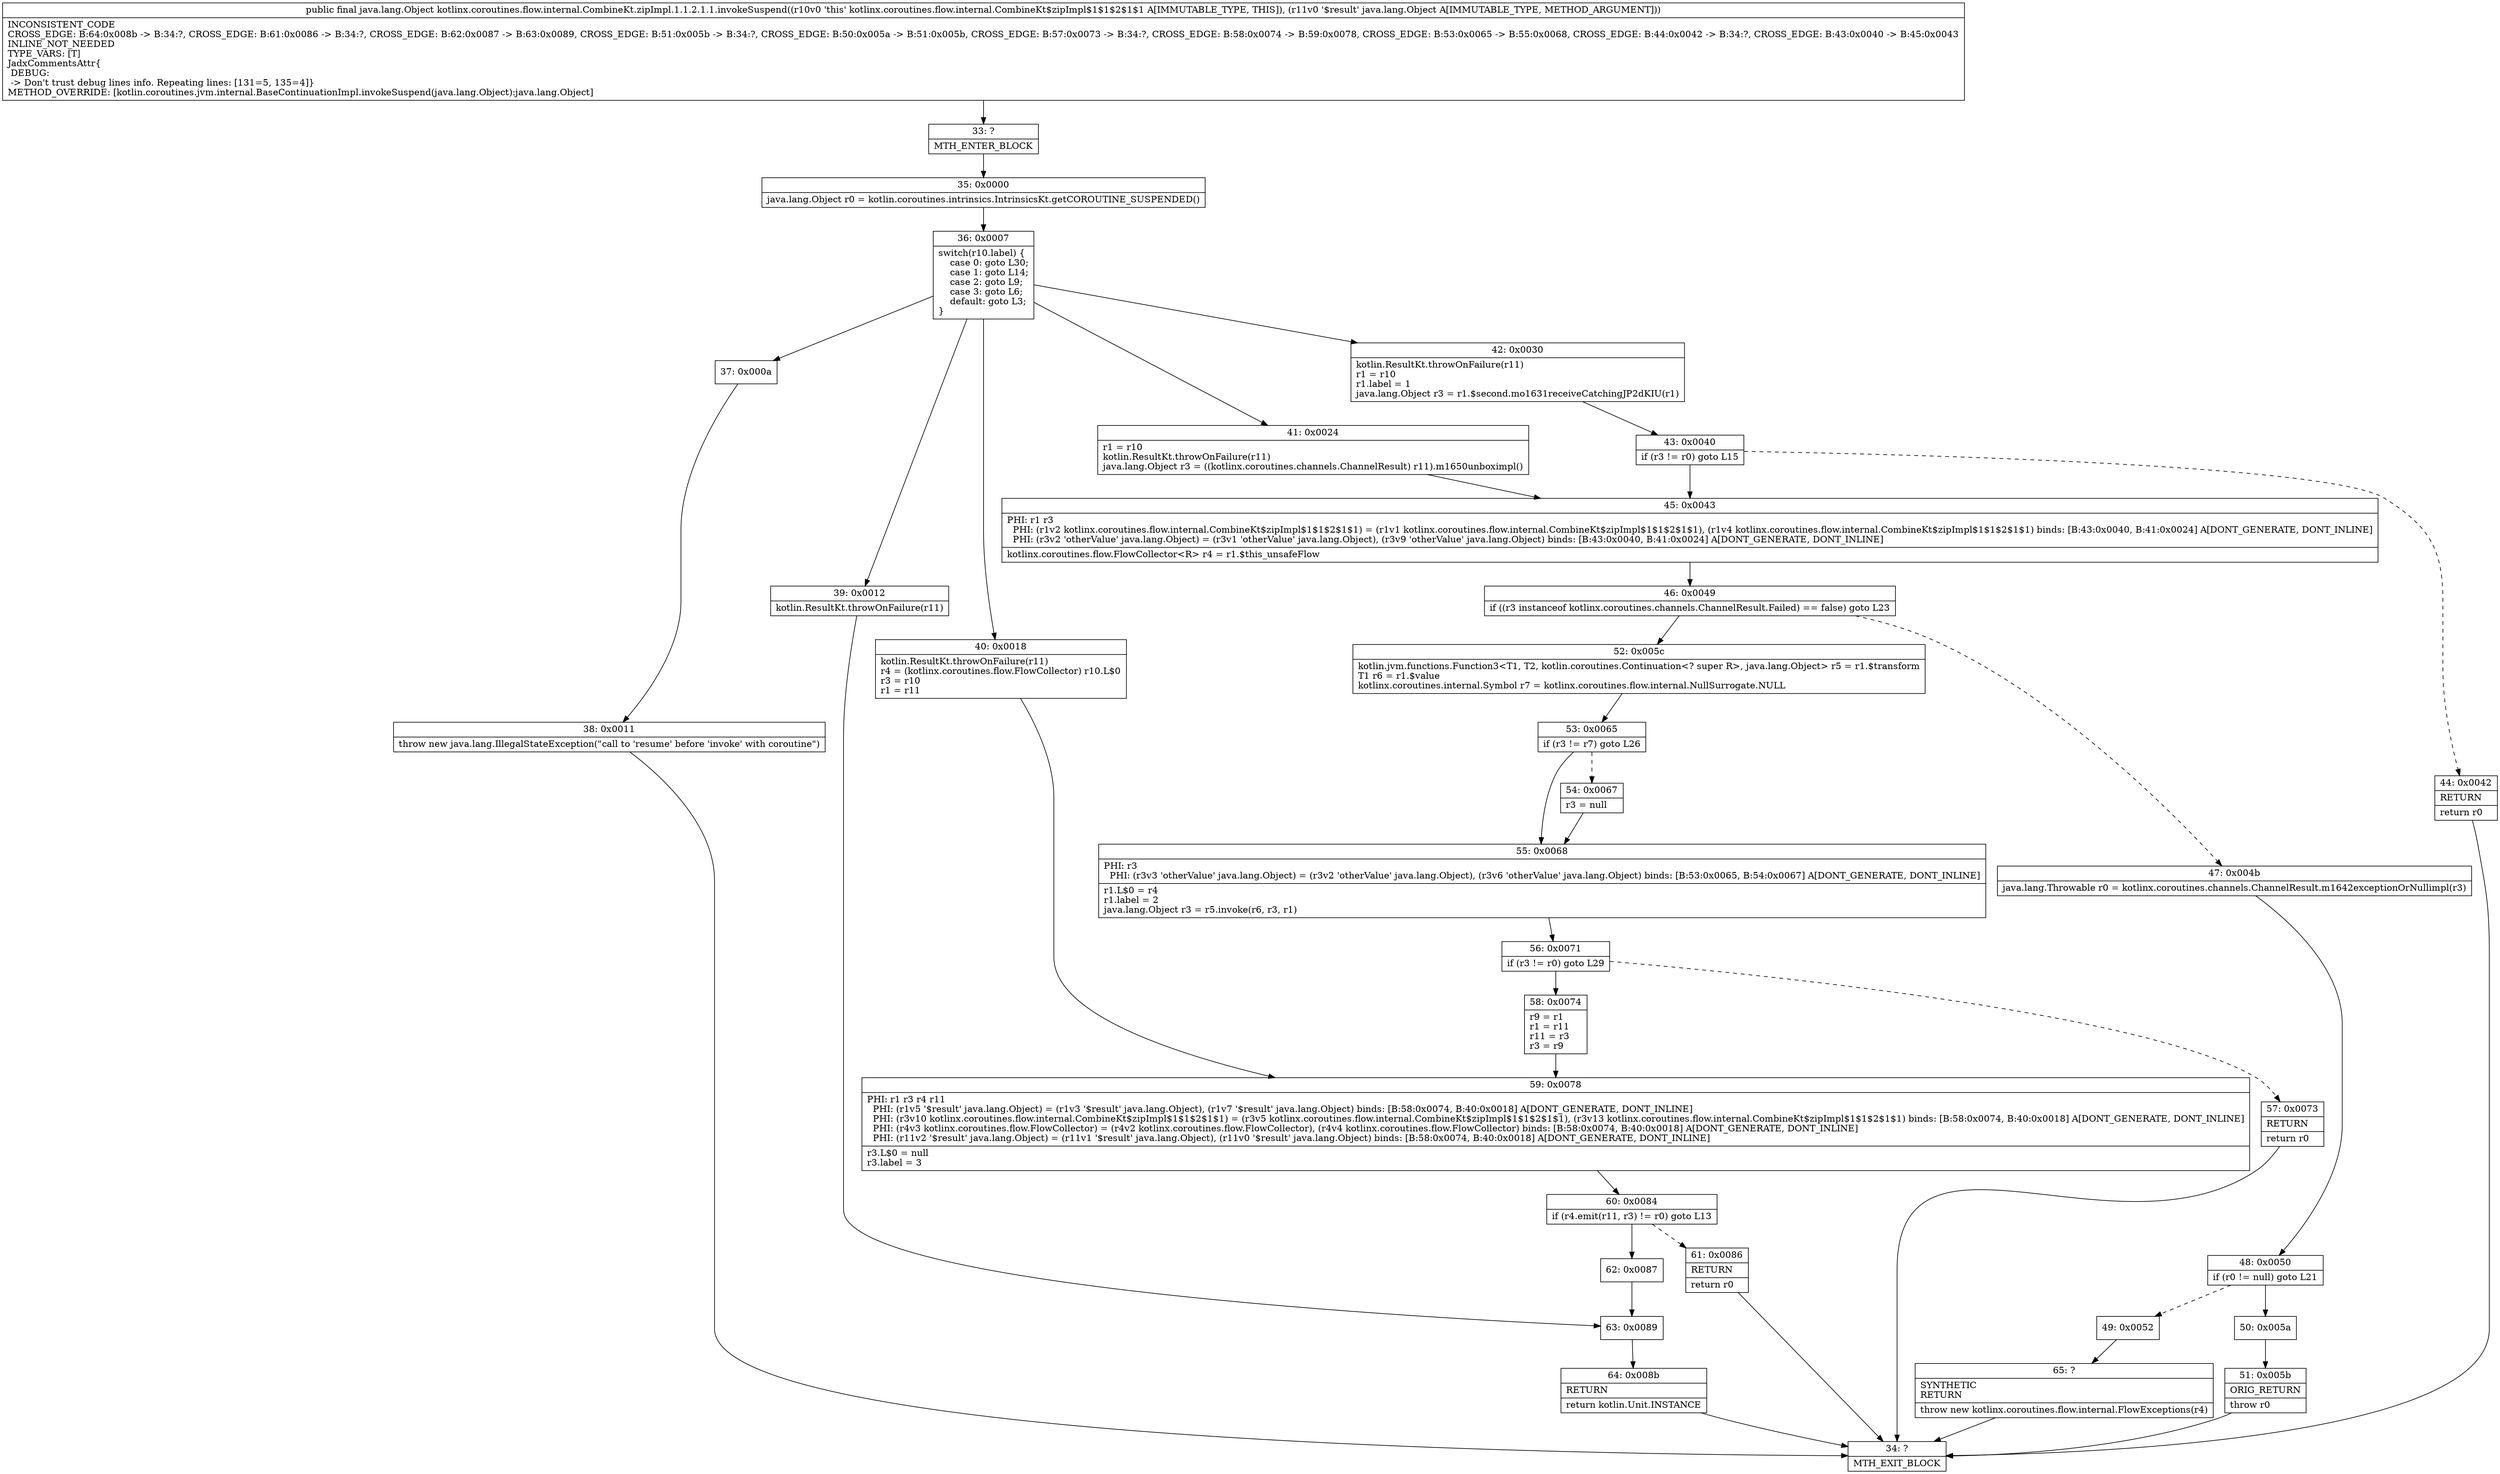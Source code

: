 digraph "CFG forkotlinx.coroutines.flow.internal.CombineKt.zipImpl.1.1.2.1.1.invokeSuspend(Ljava\/lang\/Object;)Ljava\/lang\/Object;" {
Node_33 [shape=record,label="{33\:\ ?|MTH_ENTER_BLOCK\l}"];
Node_35 [shape=record,label="{35\:\ 0x0000|java.lang.Object r0 = kotlin.coroutines.intrinsics.IntrinsicsKt.getCOROUTINE_SUSPENDED()\l}"];
Node_36 [shape=record,label="{36\:\ 0x0007|switch(r10.label) \{\l    case 0: goto L30;\l    case 1: goto L14;\l    case 2: goto L9;\l    case 3: goto L6;\l    default: goto L3;\l\}\l}"];
Node_37 [shape=record,label="{37\:\ 0x000a}"];
Node_38 [shape=record,label="{38\:\ 0x0011|throw new java.lang.IllegalStateException(\"call to 'resume' before 'invoke' with coroutine\")\l}"];
Node_34 [shape=record,label="{34\:\ ?|MTH_EXIT_BLOCK\l}"];
Node_39 [shape=record,label="{39\:\ 0x0012|kotlin.ResultKt.throwOnFailure(r11)\l}"];
Node_63 [shape=record,label="{63\:\ 0x0089}"];
Node_64 [shape=record,label="{64\:\ 0x008b|RETURN\l|return kotlin.Unit.INSTANCE\l}"];
Node_40 [shape=record,label="{40\:\ 0x0018|kotlin.ResultKt.throwOnFailure(r11)\lr4 = (kotlinx.coroutines.flow.FlowCollector) r10.L$0\lr3 = r10\lr1 = r11\l}"];
Node_59 [shape=record,label="{59\:\ 0x0078|PHI: r1 r3 r4 r11 \l  PHI: (r1v5 '$result' java.lang.Object) = (r1v3 '$result' java.lang.Object), (r1v7 '$result' java.lang.Object) binds: [B:58:0x0074, B:40:0x0018] A[DONT_GENERATE, DONT_INLINE]\l  PHI: (r3v10 kotlinx.coroutines.flow.internal.CombineKt$zipImpl$1$1$2$1$1) = (r3v5 kotlinx.coroutines.flow.internal.CombineKt$zipImpl$1$1$2$1$1), (r3v13 kotlinx.coroutines.flow.internal.CombineKt$zipImpl$1$1$2$1$1) binds: [B:58:0x0074, B:40:0x0018] A[DONT_GENERATE, DONT_INLINE]\l  PHI: (r4v3 kotlinx.coroutines.flow.FlowCollector) = (r4v2 kotlinx.coroutines.flow.FlowCollector), (r4v4 kotlinx.coroutines.flow.FlowCollector) binds: [B:58:0x0074, B:40:0x0018] A[DONT_GENERATE, DONT_INLINE]\l  PHI: (r11v2 '$result' java.lang.Object) = (r11v1 '$result' java.lang.Object), (r11v0 '$result' java.lang.Object) binds: [B:58:0x0074, B:40:0x0018] A[DONT_GENERATE, DONT_INLINE]\l|r3.L$0 = null\lr3.label = 3\l}"];
Node_60 [shape=record,label="{60\:\ 0x0084|if (r4.emit(r11, r3) != r0) goto L13\l}"];
Node_61 [shape=record,label="{61\:\ 0x0086|RETURN\l|return r0\l}"];
Node_62 [shape=record,label="{62\:\ 0x0087}"];
Node_41 [shape=record,label="{41\:\ 0x0024|r1 = r10\lkotlin.ResultKt.throwOnFailure(r11)\ljava.lang.Object r3 = ((kotlinx.coroutines.channels.ChannelResult) r11).m1650unboximpl()\l}"];
Node_45 [shape=record,label="{45\:\ 0x0043|PHI: r1 r3 \l  PHI: (r1v2 kotlinx.coroutines.flow.internal.CombineKt$zipImpl$1$1$2$1$1) = (r1v1 kotlinx.coroutines.flow.internal.CombineKt$zipImpl$1$1$2$1$1), (r1v4 kotlinx.coroutines.flow.internal.CombineKt$zipImpl$1$1$2$1$1) binds: [B:43:0x0040, B:41:0x0024] A[DONT_GENERATE, DONT_INLINE]\l  PHI: (r3v2 'otherValue' java.lang.Object) = (r3v1 'otherValue' java.lang.Object), (r3v9 'otherValue' java.lang.Object) binds: [B:43:0x0040, B:41:0x0024] A[DONT_GENERATE, DONT_INLINE]\l|kotlinx.coroutines.flow.FlowCollector\<R\> r4 = r1.$this_unsafeFlow\l}"];
Node_46 [shape=record,label="{46\:\ 0x0049|if ((r3 instanceof kotlinx.coroutines.channels.ChannelResult.Failed) == false) goto L23\l}"];
Node_47 [shape=record,label="{47\:\ 0x004b|java.lang.Throwable r0 = kotlinx.coroutines.channels.ChannelResult.m1642exceptionOrNullimpl(r3)\l}"];
Node_48 [shape=record,label="{48\:\ 0x0050|if (r0 != null) goto L21\l}"];
Node_49 [shape=record,label="{49\:\ 0x0052}"];
Node_65 [shape=record,label="{65\:\ ?|SYNTHETIC\lRETURN\l|throw new kotlinx.coroutines.flow.internal.FlowExceptions(r4)\l}"];
Node_50 [shape=record,label="{50\:\ 0x005a}"];
Node_51 [shape=record,label="{51\:\ 0x005b|ORIG_RETURN\l|throw r0\l}"];
Node_52 [shape=record,label="{52\:\ 0x005c|kotlin.jvm.functions.Function3\<T1, T2, kotlin.coroutines.Continuation\<? super R\>, java.lang.Object\> r5 = r1.$transform\lT1 r6 = r1.$value\lkotlinx.coroutines.internal.Symbol r7 = kotlinx.coroutines.flow.internal.NullSurrogate.NULL\l}"];
Node_53 [shape=record,label="{53\:\ 0x0065|if (r3 != r7) goto L26\l}"];
Node_54 [shape=record,label="{54\:\ 0x0067|r3 = null\l}"];
Node_55 [shape=record,label="{55\:\ 0x0068|PHI: r3 \l  PHI: (r3v3 'otherValue' java.lang.Object) = (r3v2 'otherValue' java.lang.Object), (r3v6 'otherValue' java.lang.Object) binds: [B:53:0x0065, B:54:0x0067] A[DONT_GENERATE, DONT_INLINE]\l|r1.L$0 = r4\lr1.label = 2\ljava.lang.Object r3 = r5.invoke(r6, r3, r1)\l}"];
Node_56 [shape=record,label="{56\:\ 0x0071|if (r3 != r0) goto L29\l}"];
Node_57 [shape=record,label="{57\:\ 0x0073|RETURN\l|return r0\l}"];
Node_58 [shape=record,label="{58\:\ 0x0074|r9 = r1\lr1 = r11\lr11 = r3\lr3 = r9\l}"];
Node_42 [shape=record,label="{42\:\ 0x0030|kotlin.ResultKt.throwOnFailure(r11)\lr1 = r10\lr1.label = 1\ljava.lang.Object r3 = r1.$second.mo1631receiveCatchingJP2dKIU(r1)\l}"];
Node_43 [shape=record,label="{43\:\ 0x0040|if (r3 != r0) goto L15\l}"];
Node_44 [shape=record,label="{44\:\ 0x0042|RETURN\l|return r0\l}"];
MethodNode[shape=record,label="{public final java.lang.Object kotlinx.coroutines.flow.internal.CombineKt.zipImpl.1.1.2.1.1.invokeSuspend((r10v0 'this' kotlinx.coroutines.flow.internal.CombineKt$zipImpl$1$1$2$1$1 A[IMMUTABLE_TYPE, THIS]), (r11v0 '$result' java.lang.Object A[IMMUTABLE_TYPE, METHOD_ARGUMENT]))  | INCONSISTENT_CODE\lCROSS_EDGE: B:64:0x008b \-\> B:34:?, CROSS_EDGE: B:61:0x0086 \-\> B:34:?, CROSS_EDGE: B:62:0x0087 \-\> B:63:0x0089, CROSS_EDGE: B:51:0x005b \-\> B:34:?, CROSS_EDGE: B:50:0x005a \-\> B:51:0x005b, CROSS_EDGE: B:57:0x0073 \-\> B:34:?, CROSS_EDGE: B:58:0x0074 \-\> B:59:0x0078, CROSS_EDGE: B:53:0x0065 \-\> B:55:0x0068, CROSS_EDGE: B:44:0x0042 \-\> B:34:?, CROSS_EDGE: B:43:0x0040 \-\> B:45:0x0043\lINLINE_NOT_NEEDED\lTYPE_VARS: [T]\lJadxCommentsAttr\{\l DEBUG: \l \-\> Don't trust debug lines info. Repeating lines: [131=5, 135=4]\}\lMETHOD_OVERRIDE: [kotlin.coroutines.jvm.internal.BaseContinuationImpl.invokeSuspend(java.lang.Object):java.lang.Object]\l}"];
MethodNode -> Node_33;Node_33 -> Node_35;
Node_35 -> Node_36;
Node_36 -> Node_37;
Node_36 -> Node_39;
Node_36 -> Node_40;
Node_36 -> Node_41;
Node_36 -> Node_42;
Node_37 -> Node_38;
Node_38 -> Node_34;
Node_39 -> Node_63;
Node_63 -> Node_64;
Node_64 -> Node_34;
Node_40 -> Node_59;
Node_59 -> Node_60;
Node_60 -> Node_61[style=dashed];
Node_60 -> Node_62;
Node_61 -> Node_34;
Node_62 -> Node_63;
Node_41 -> Node_45;
Node_45 -> Node_46;
Node_46 -> Node_47[style=dashed];
Node_46 -> Node_52;
Node_47 -> Node_48;
Node_48 -> Node_49[style=dashed];
Node_48 -> Node_50;
Node_49 -> Node_65;
Node_65 -> Node_34;
Node_50 -> Node_51;
Node_51 -> Node_34;
Node_52 -> Node_53;
Node_53 -> Node_54[style=dashed];
Node_53 -> Node_55;
Node_54 -> Node_55;
Node_55 -> Node_56;
Node_56 -> Node_57[style=dashed];
Node_56 -> Node_58;
Node_57 -> Node_34;
Node_58 -> Node_59;
Node_42 -> Node_43;
Node_43 -> Node_44[style=dashed];
Node_43 -> Node_45;
Node_44 -> Node_34;
}

